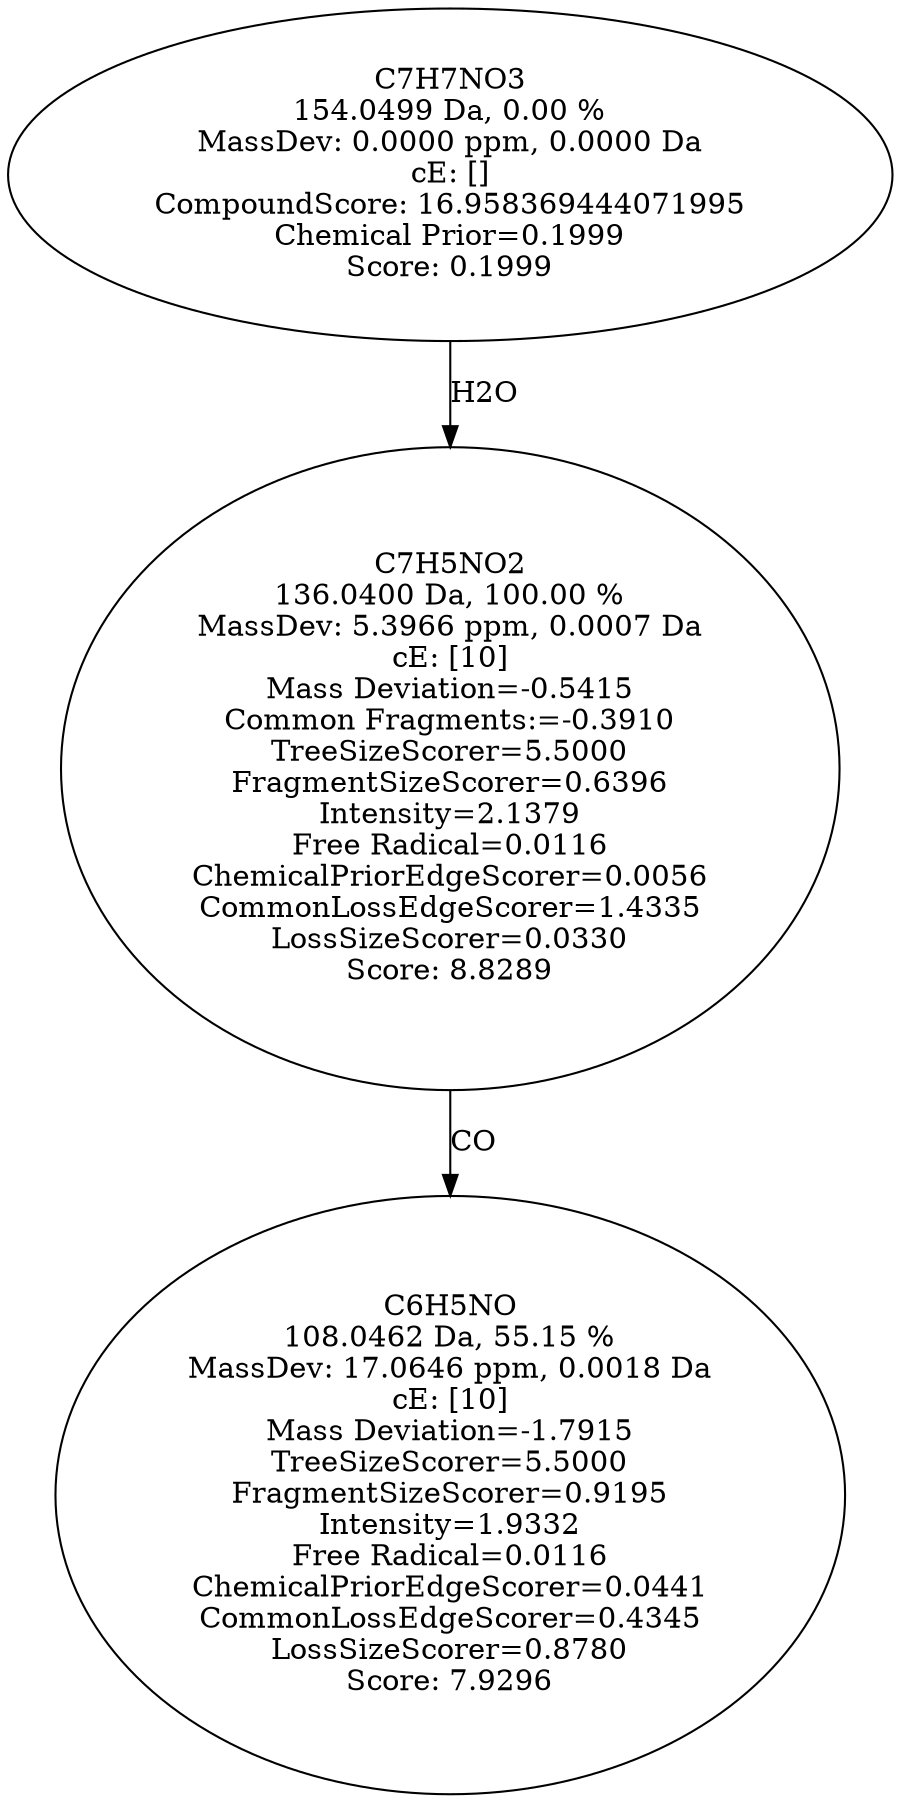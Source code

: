 strict digraph {
v1 [label="C6H5NO\n108.0462 Da, 55.15 %\nMassDev: 17.0646 ppm, 0.0018 Da\ncE: [10]\nMass Deviation=-1.7915\nTreeSizeScorer=5.5000\nFragmentSizeScorer=0.9195\nIntensity=1.9332\nFree Radical=0.0116\nChemicalPriorEdgeScorer=0.0441\nCommonLossEdgeScorer=0.4345\nLossSizeScorer=0.8780\nScore: 7.9296"];
v2 [label="C7H5NO2\n136.0400 Da, 100.00 %\nMassDev: 5.3966 ppm, 0.0007 Da\ncE: [10]\nMass Deviation=-0.5415\nCommon Fragments:=-0.3910\nTreeSizeScorer=5.5000\nFragmentSizeScorer=0.6396\nIntensity=2.1379\nFree Radical=0.0116\nChemicalPriorEdgeScorer=0.0056\nCommonLossEdgeScorer=1.4335\nLossSizeScorer=0.0330\nScore: 8.8289"];
v3 [label="C7H7NO3\n154.0499 Da, 0.00 %\nMassDev: 0.0000 ppm, 0.0000 Da\ncE: []\nCompoundScore: 16.958369444071995\nChemical Prior=0.1999\nScore: 0.1999"];
v2 -> v1 [label="CO"];
v3 -> v2 [label="H2O"];
}